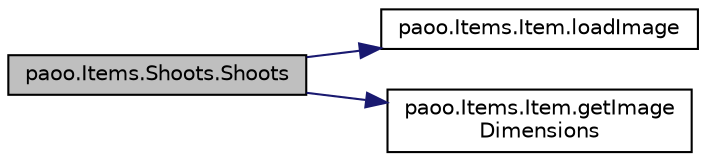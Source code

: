digraph "paoo.Items.Shoots.Shoots"
{
 // LATEX_PDF_SIZE
  edge [fontname="Helvetica",fontsize="10",labelfontname="Helvetica",labelfontsize="10"];
  node [fontname="Helvetica",fontsize="10",shape=record];
  rankdir="LR";
  Node0 [label="paoo.Items.Shoots.Shoots",height=0.2,width=0.4,color="black", fillcolor="grey75", style="filled", fontcolor="black",tooltip=" "];
  Node0 -> Node1 [color="midnightblue",fontsize="10",style="solid",fontname="Helvetica"];
  Node1 [label="paoo.Items.Item.loadImage",height=0.2,width=0.4,color="black", fillcolor="white", style="filled",URL="$classpaoo_1_1_items_1_1_item.html#a321bec3d90dc1127c3b103edf14922d0",tooltip=" "];
  Node0 -> Node2 [color="midnightblue",fontsize="10",style="solid",fontname="Helvetica"];
  Node2 [label="paoo.Items.Item.getImage\lDimensions",height=0.2,width=0.4,color="black", fillcolor="white", style="filled",URL="$classpaoo_1_1_items_1_1_item.html#a3786544c6204b9e3ba2022bfa7803233",tooltip=" "];
}

